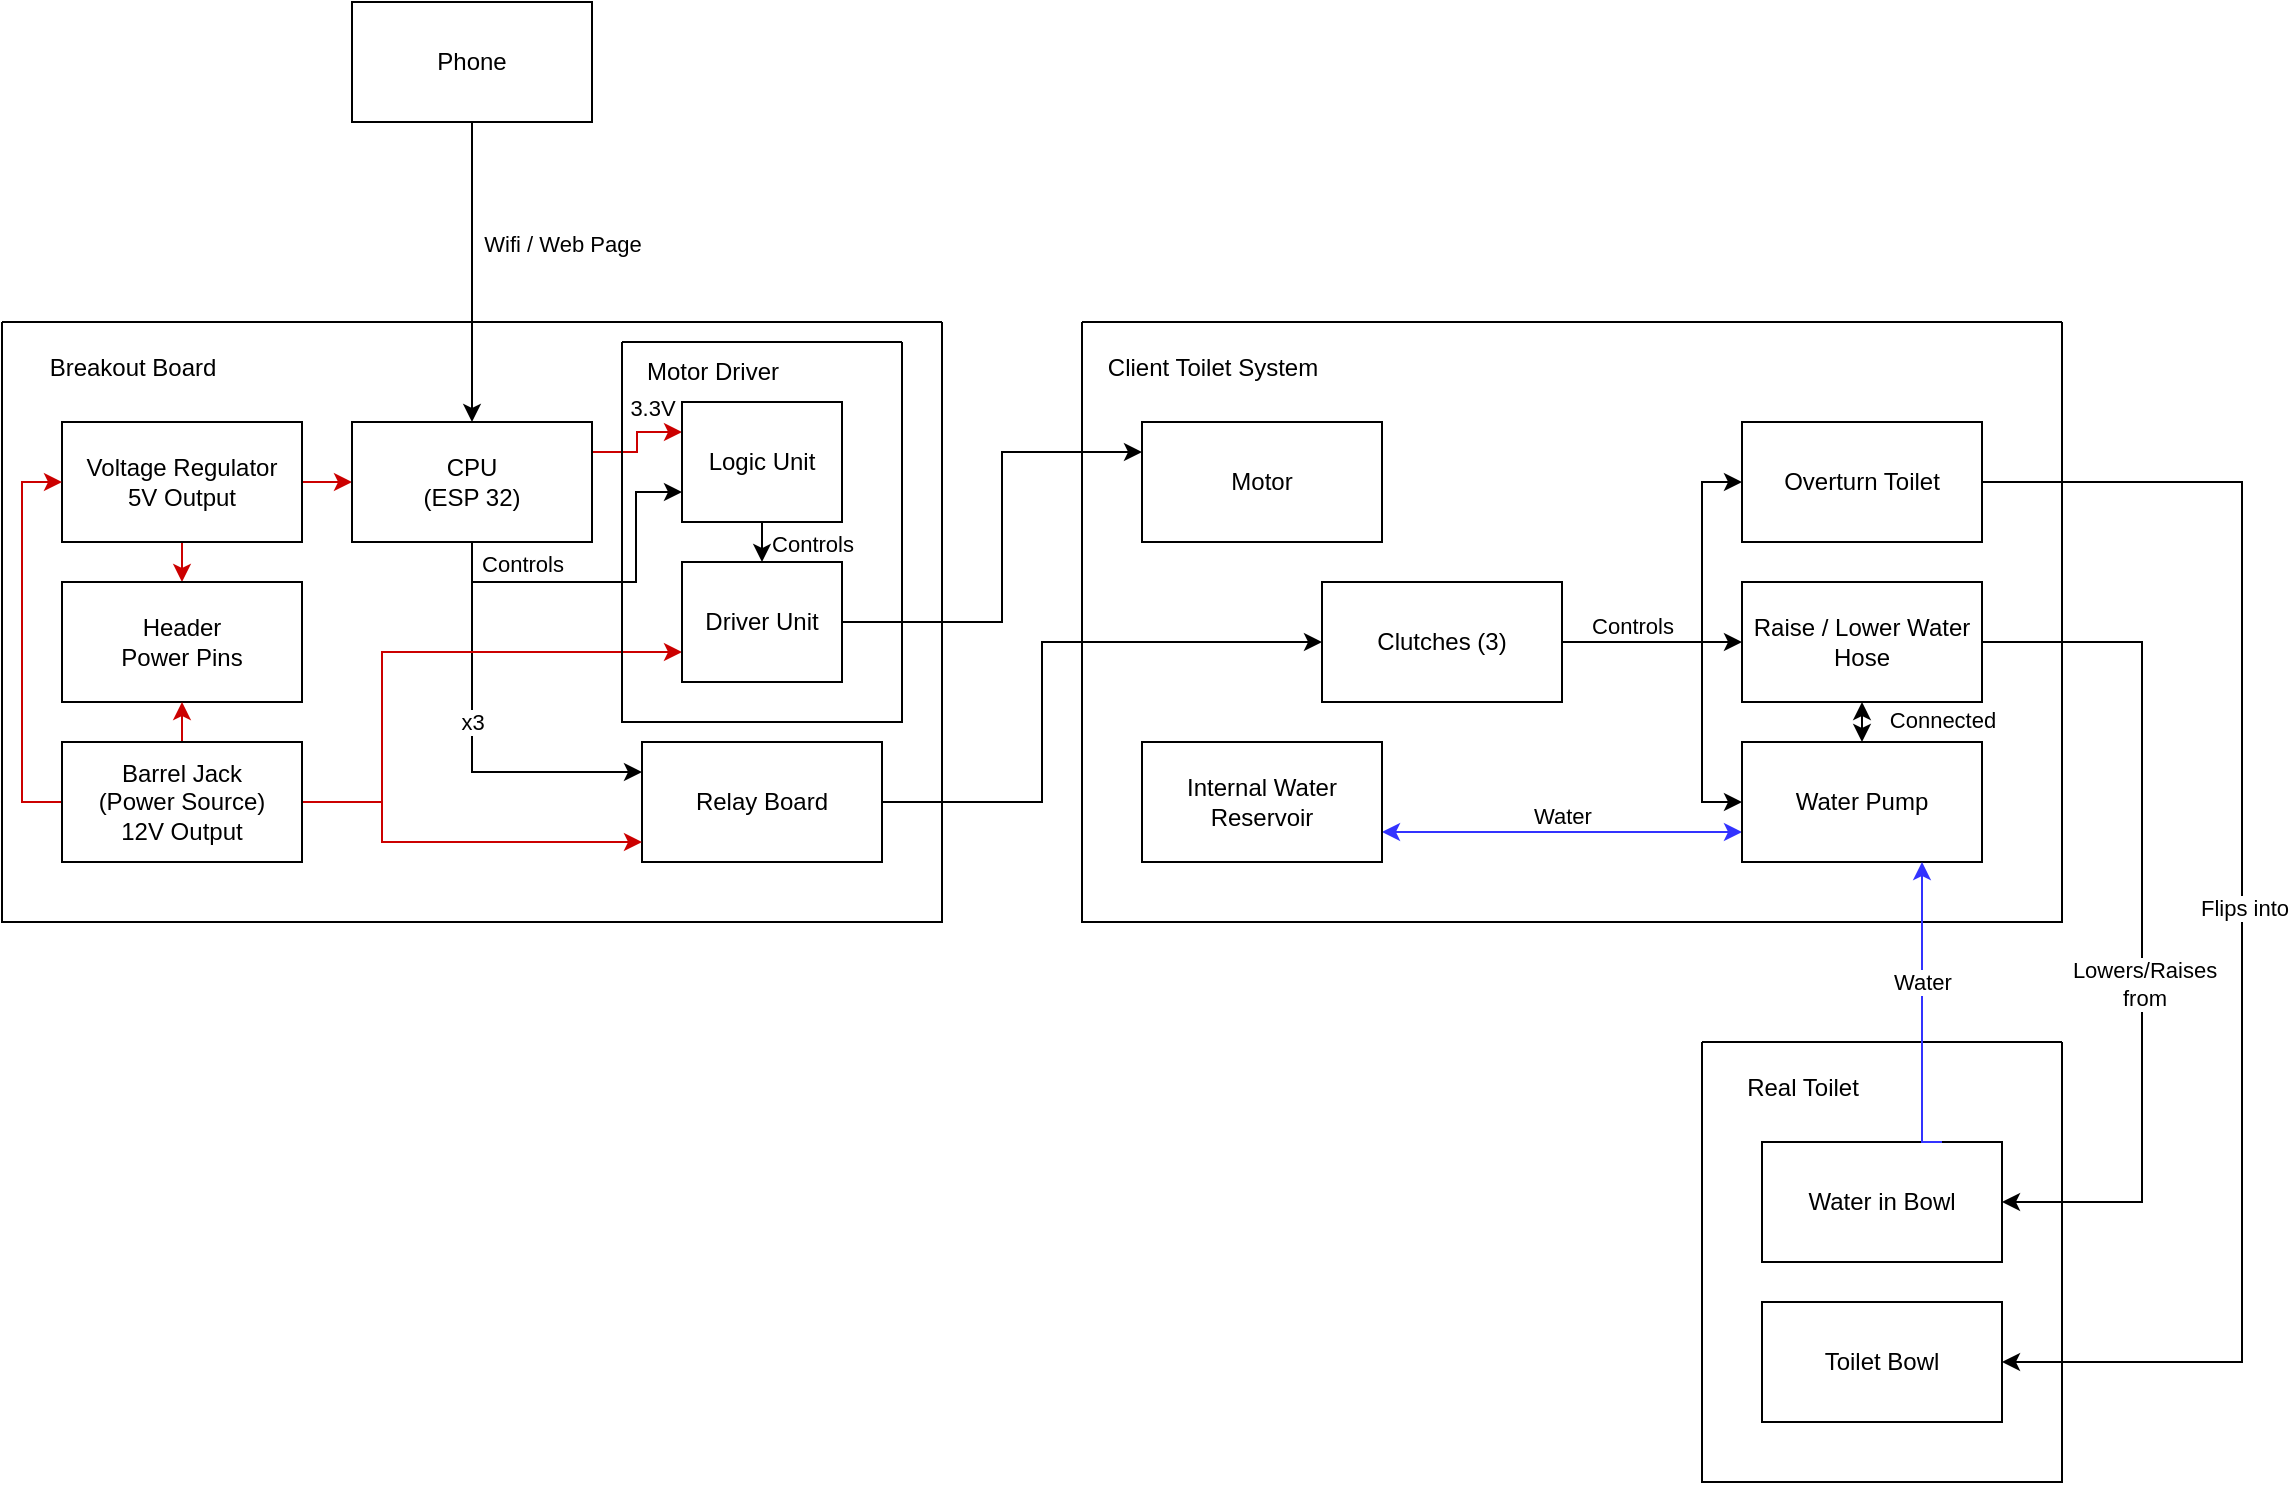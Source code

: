 <mxfile version="26.2.15">
  <diagram name="Page-1" id="GAes7sVVGK0C_AkjqECr">
    <mxGraphModel dx="925" dy="581" grid="1" gridSize="10" guides="1" tooltips="1" connect="1" arrows="1" fold="1" page="1" pageScale="1" pageWidth="850" pageHeight="1100" background="none" math="0" shadow="0">
      <root>
        <mxCell id="0" />
        <mxCell id="1" parent="0" />
        <mxCell id="APbUfEPHD9C4WzkEab46-6" value="" style="swimlane;startSize=0;" parent="1" vertex="1">
          <mxGeometry x="310" y="260" width="470" height="300" as="geometry" />
        </mxCell>
        <mxCell id="APbUfEPHD9C4WzkEab46-4" value="Relay Board" style="rounded=0;whiteSpace=wrap;html=1;" parent="APbUfEPHD9C4WzkEab46-6" vertex="1">
          <mxGeometry x="320" y="210" width="120" height="60" as="geometry" />
        </mxCell>
        <mxCell id="_B59z6X3roA04wszU9P2-5" style="edgeStyle=orthogonalEdgeStyle;rounded=0;orthogonalLoop=1;jettySize=auto;html=1;exitX=1;exitY=0.5;exitDx=0;exitDy=0;entryX=0;entryY=0.5;entryDx=0;entryDy=0;fillColor=#f8cecc;strokeColor=#CC0000;" parent="APbUfEPHD9C4WzkEab46-6" source="APbUfEPHD9C4WzkEab46-2" target="APbUfEPHD9C4WzkEab46-1" edge="1">
          <mxGeometry relative="1" as="geometry" />
        </mxCell>
        <mxCell id="_B59z6X3roA04wszU9P2-6" style="edgeStyle=orthogonalEdgeStyle;rounded=0;orthogonalLoop=1;jettySize=auto;html=1;exitX=0.5;exitY=1;exitDx=0;exitDy=0;entryX=0.5;entryY=0;entryDx=0;entryDy=0;fillColor=#f8cecc;strokeColor=#CC0000;" parent="APbUfEPHD9C4WzkEab46-6" source="APbUfEPHD9C4WzkEab46-2" target="APbUfEPHD9C4WzkEab46-3" edge="1">
          <mxGeometry relative="1" as="geometry" />
        </mxCell>
        <mxCell id="APbUfEPHD9C4WzkEab46-2" value="Voltage Regulator&lt;div&gt;5V Output&lt;/div&gt;" style="rounded=0;whiteSpace=wrap;html=1;" parent="APbUfEPHD9C4WzkEab46-6" vertex="1">
          <mxGeometry x="30" y="50" width="120" height="60" as="geometry" />
        </mxCell>
        <mxCell id="APbUfEPHD9C4WzkEab46-7" value="&lt;div&gt;&lt;span style=&quot;background-color: transparent; color: light-dark(rgb(0, 0, 0), rgb(255, 255, 255));&quot;&gt;Breakout Board&lt;/span&gt;&lt;/div&gt;" style="text;html=1;align=center;verticalAlign=middle;resizable=0;points=[];autosize=1;strokeColor=none;fillColor=none;" parent="APbUfEPHD9C4WzkEab46-6" vertex="1">
          <mxGeometry x="10" y="8" width="110" height="30" as="geometry" />
        </mxCell>
        <mxCell id="_B59z6X3roA04wszU9P2-15" style="edgeStyle=orthogonalEdgeStyle;rounded=0;orthogonalLoop=1;jettySize=auto;html=1;exitX=0.5;exitY=1;exitDx=0;exitDy=0;entryX=0;entryY=0.25;entryDx=0;entryDy=0;" parent="APbUfEPHD9C4WzkEab46-6" source="APbUfEPHD9C4WzkEab46-1" target="APbUfEPHD9C4WzkEab46-4" edge="1">
          <mxGeometry relative="1" as="geometry" />
        </mxCell>
        <mxCell id="_B59z6X3roA04wszU9P2-23" value="x3" style="edgeLabel;html=1;align=center;verticalAlign=middle;resizable=0;points=[];" parent="_B59z6X3roA04wszU9P2-15" vertex="1" connectable="0">
          <mxGeometry x="0.58" y="-1" relative="1" as="geometry">
            <mxPoint x="-43" y="-26" as="offset" />
          </mxGeometry>
        </mxCell>
        <mxCell id="_B59z6X3roA04wszU9P2-63" value="Controls" style="edgeLabel;html=1;align=center;verticalAlign=middle;resizable=0;points=[];" parent="_B59z6X3roA04wszU9P2-15" vertex="1" connectable="0">
          <mxGeometry x="-0.884" y="2" relative="1" as="geometry">
            <mxPoint x="23" y="-1" as="offset" />
          </mxGeometry>
        </mxCell>
        <mxCell id="_B59z6X3roA04wszU9P2-73" style="edgeStyle=orthogonalEdgeStyle;rounded=0;orthogonalLoop=1;jettySize=auto;html=1;exitX=0.5;exitY=1;exitDx=0;exitDy=0;entryX=0;entryY=0.75;entryDx=0;entryDy=0;" parent="APbUfEPHD9C4WzkEab46-6" source="APbUfEPHD9C4WzkEab46-1" target="APbUfEPHD9C4WzkEab46-5" edge="1">
          <mxGeometry relative="1" as="geometry">
            <Array as="points">
              <mxPoint x="235" y="130" />
              <mxPoint x="317" y="130" />
              <mxPoint x="317" y="85" />
            </Array>
          </mxGeometry>
        </mxCell>
        <mxCell id="_B59z6X3roA04wszU9P2-74" style="edgeStyle=orthogonalEdgeStyle;rounded=0;orthogonalLoop=1;jettySize=auto;html=1;exitX=1;exitY=0.25;exitDx=0;exitDy=0;entryX=0;entryY=0.25;entryDx=0;entryDy=0;strokeColor=#CC0000;" parent="APbUfEPHD9C4WzkEab46-6" source="APbUfEPHD9C4WzkEab46-1" target="APbUfEPHD9C4WzkEab46-5" edge="1">
          <mxGeometry relative="1" as="geometry" />
        </mxCell>
        <mxCell id="_B59z6X3roA04wszU9P2-77" value="3.3V" style="edgeLabel;html=1;align=center;verticalAlign=middle;resizable=0;points=[];" parent="_B59z6X3roA04wszU9P2-74" vertex="1" connectable="0">
          <mxGeometry x="-0.112" relative="1" as="geometry">
            <mxPoint x="7" y="-20" as="offset" />
          </mxGeometry>
        </mxCell>
        <mxCell id="APbUfEPHD9C4WzkEab46-1" value="CPU&lt;div&gt;(ESP 32)&lt;/div&gt;" style="rounded=0;whiteSpace=wrap;html=1;" parent="APbUfEPHD9C4WzkEab46-6" vertex="1">
          <mxGeometry x="175" y="50" width="120" height="60" as="geometry" />
        </mxCell>
        <mxCell id="APbUfEPHD9C4WzkEab46-3" value="Header&lt;div&gt;Power Pins&lt;/div&gt;" style="rounded=0;whiteSpace=wrap;html=1;" parent="APbUfEPHD9C4WzkEab46-6" vertex="1">
          <mxGeometry x="30" y="130" width="120" height="60" as="geometry" />
        </mxCell>
        <mxCell id="_B59z6X3roA04wszU9P2-7" style="edgeStyle=orthogonalEdgeStyle;rounded=0;orthogonalLoop=1;jettySize=auto;html=1;exitX=0;exitY=0.5;exitDx=0;exitDy=0;entryX=0;entryY=0.5;entryDx=0;entryDy=0;fillColor=#f8cecc;strokeColor=#CC0000;" parent="APbUfEPHD9C4WzkEab46-6" source="_B59z6X3roA04wszU9P2-1" target="APbUfEPHD9C4WzkEab46-2" edge="1">
          <mxGeometry relative="1" as="geometry" />
        </mxCell>
        <mxCell id="_B59z6X3roA04wszU9P2-9" style="edgeStyle=orthogonalEdgeStyle;rounded=0;orthogonalLoop=1;jettySize=auto;html=1;exitX=1;exitY=0.5;exitDx=0;exitDy=0;entryX=0;entryY=0.5;entryDx=0;entryDy=0;fillColor=#f8cecc;strokeColor=#CC0000;" parent="APbUfEPHD9C4WzkEab46-6" edge="1">
          <mxGeometry relative="1" as="geometry">
            <mxPoint x="150" y="260" as="sourcePoint" />
            <mxPoint x="320" y="260" as="targetPoint" />
            <Array as="points">
              <mxPoint x="150" y="240" />
              <mxPoint x="190" y="240" />
              <mxPoint x="190" y="260" />
            </Array>
          </mxGeometry>
        </mxCell>
        <mxCell id="_B59z6X3roA04wszU9P2-10" style="edgeStyle=orthogonalEdgeStyle;rounded=0;orthogonalLoop=1;jettySize=auto;html=1;exitX=0.5;exitY=0;exitDx=0;exitDy=0;entryX=0.5;entryY=1;entryDx=0;entryDy=0;fillColor=#f8cecc;strokeColor=#CC0000;" parent="APbUfEPHD9C4WzkEab46-6" source="_B59z6X3roA04wszU9P2-1" target="APbUfEPHD9C4WzkEab46-3" edge="1">
          <mxGeometry relative="1" as="geometry" />
        </mxCell>
        <mxCell id="_B59z6X3roA04wszU9P2-71" style="edgeStyle=orthogonalEdgeStyle;rounded=0;orthogonalLoop=1;jettySize=auto;html=1;exitX=1;exitY=0.5;exitDx=0;exitDy=0;entryX=0;entryY=0.75;entryDx=0;entryDy=0;strokeColor=#CC0000;" parent="APbUfEPHD9C4WzkEab46-6" source="_B59z6X3roA04wszU9P2-1" target="_B59z6X3roA04wszU9P2-70" edge="1">
          <mxGeometry relative="1" as="geometry">
            <Array as="points">
              <mxPoint x="190" y="240" />
              <mxPoint x="190" y="165" />
            </Array>
          </mxGeometry>
        </mxCell>
        <mxCell id="_B59z6X3roA04wszU9P2-1" value="Barrel Jack&lt;div&gt;(Power Source)&lt;/div&gt;&lt;div&gt;12V O&lt;span style=&quot;background-color: transparent; color: light-dark(rgb(0, 0, 0), rgb(255, 255, 255));&quot;&gt;utput&lt;/span&gt;&lt;/div&gt;" style="rounded=0;whiteSpace=wrap;html=1;" parent="APbUfEPHD9C4WzkEab46-6" vertex="1">
          <mxGeometry x="30" y="210" width="120" height="60" as="geometry" />
        </mxCell>
        <mxCell id="_B59z6X3roA04wszU9P2-65" value="" style="swimlane;startSize=0;" parent="APbUfEPHD9C4WzkEab46-6" vertex="1">
          <mxGeometry x="310" y="10" width="140" height="190" as="geometry">
            <mxRectangle x="310" y="38" width="50" height="40" as="alternateBounds" />
          </mxGeometry>
        </mxCell>
        <mxCell id="_B59z6X3roA04wszU9P2-78" style="edgeStyle=orthogonalEdgeStyle;rounded=0;orthogonalLoop=1;jettySize=auto;html=1;exitX=0.5;exitY=1;exitDx=0;exitDy=0;entryX=0.5;entryY=0;entryDx=0;entryDy=0;" parent="_B59z6X3roA04wszU9P2-65" source="APbUfEPHD9C4WzkEab46-5" target="_B59z6X3roA04wszU9P2-70" edge="1">
          <mxGeometry relative="1" as="geometry" />
        </mxCell>
        <mxCell id="_B59z6X3roA04wszU9P2-79" value="Controls" style="edgeLabel;html=1;align=center;verticalAlign=middle;resizable=0;points=[];" parent="_B59z6X3roA04wszU9P2-78" vertex="1" connectable="0">
          <mxGeometry x="-0.066" y="4" relative="1" as="geometry">
            <mxPoint x="21" y="1" as="offset" />
          </mxGeometry>
        </mxCell>
        <mxCell id="APbUfEPHD9C4WzkEab46-5" value="Logic Unit" style="rounded=0;whiteSpace=wrap;html=1;" parent="_B59z6X3roA04wszU9P2-65" vertex="1">
          <mxGeometry x="30" y="30" width="80" height="60" as="geometry" />
        </mxCell>
        <mxCell id="_B59z6X3roA04wszU9P2-69" value="Motor Driver" style="text;html=1;align=center;verticalAlign=middle;resizable=0;points=[];autosize=1;strokeColor=none;fillColor=none;" parent="_B59z6X3roA04wszU9P2-65" vertex="1">
          <mxGeometry width="90" height="30" as="geometry" />
        </mxCell>
        <mxCell id="_B59z6X3roA04wszU9P2-70" value="Driver Unit" style="rounded=0;whiteSpace=wrap;html=1;" parent="_B59z6X3roA04wszU9P2-65" vertex="1">
          <mxGeometry x="30" y="110" width="80" height="60" as="geometry" />
        </mxCell>
        <mxCell id="APbUfEPHD9C4WzkEab46-22" value="" style="swimlane;startSize=0;" parent="1" vertex="1">
          <mxGeometry x="850" y="260" width="490" height="300" as="geometry" />
        </mxCell>
        <mxCell id="APbUfEPHD9C4WzkEab46-26" value="Client Toilet System" style="text;html=1;align=center;verticalAlign=middle;resizable=0;points=[];autosize=1;strokeColor=none;fillColor=none;" parent="APbUfEPHD9C4WzkEab46-22" vertex="1">
          <mxGeometry y="8" width="130" height="30" as="geometry" />
        </mxCell>
        <mxCell id="APbUfEPHD9C4WzkEab46-27" value="Motor" style="rounded=0;whiteSpace=wrap;html=1;" parent="APbUfEPHD9C4WzkEab46-22" vertex="1">
          <mxGeometry x="30" y="50" width="120" height="60" as="geometry" />
        </mxCell>
        <mxCell id="_B59z6X3roA04wszU9P2-36" value="Overturn Toilet" style="rounded=0;whiteSpace=wrap;html=1;" parent="APbUfEPHD9C4WzkEab46-22" vertex="1">
          <mxGeometry x="330" y="50" width="120" height="60" as="geometry" />
        </mxCell>
        <mxCell id="_B59z6X3roA04wszU9P2-60" style="edgeStyle=orthogonalEdgeStyle;rounded=0;orthogonalLoop=1;jettySize=auto;html=1;exitX=0.5;exitY=1;exitDx=0;exitDy=0;entryX=0.5;entryY=0;entryDx=0;entryDy=0;startArrow=classic;startFill=1;" parent="APbUfEPHD9C4WzkEab46-22" source="_B59z6X3roA04wszU9P2-37" target="APbUfEPHD9C4WzkEab46-28" edge="1">
          <mxGeometry relative="1" as="geometry" />
        </mxCell>
        <mxCell id="_B59z6X3roA04wszU9P2-61" value="Connected" style="edgeLabel;html=1;align=center;verticalAlign=middle;resizable=0;points=[];" parent="_B59z6X3roA04wszU9P2-60" vertex="1" connectable="0">
          <mxGeometry x="-0.11" y="1" relative="1" as="geometry">
            <mxPoint x="39" as="offset" />
          </mxGeometry>
        </mxCell>
        <mxCell id="_B59z6X3roA04wszU9P2-37" value="Raise / Lower Water Hose" style="rounded=0;whiteSpace=wrap;html=1;" parent="APbUfEPHD9C4WzkEab46-22" vertex="1">
          <mxGeometry x="330" y="130" width="120" height="60" as="geometry" />
        </mxCell>
        <mxCell id="_B59z6X3roA04wszU9P2-51" style="edgeStyle=orthogonalEdgeStyle;rounded=0;orthogonalLoop=1;jettySize=auto;html=1;exitX=0;exitY=0.75;exitDx=0;exitDy=0;entryX=1;entryY=0.75;entryDx=0;entryDy=0;fillColor=#dae8fc;strokeColor=#3333FF;startArrow=classic;startFill=1;" parent="APbUfEPHD9C4WzkEab46-22" source="APbUfEPHD9C4WzkEab46-28" target="_B59z6X3roA04wszU9P2-42" edge="1">
          <mxGeometry relative="1" as="geometry" />
        </mxCell>
        <mxCell id="_B59z6X3roA04wszU9P2-53" value="Water" style="edgeLabel;html=1;align=center;verticalAlign=middle;resizable=0;points=[];" parent="_B59z6X3roA04wszU9P2-51" vertex="1" connectable="0">
          <mxGeometry x="0.034" y="4" relative="1" as="geometry">
            <mxPoint x="3" y="-12" as="offset" />
          </mxGeometry>
        </mxCell>
        <mxCell id="APbUfEPHD9C4WzkEab46-28" value="Water Pump" style="rounded=0;whiteSpace=wrap;html=1;" parent="APbUfEPHD9C4WzkEab46-22" vertex="1">
          <mxGeometry x="330" y="210" width="120" height="60" as="geometry" />
        </mxCell>
        <mxCell id="_B59z6X3roA04wszU9P2-44" style="edgeStyle=orthogonalEdgeStyle;rounded=0;orthogonalLoop=1;jettySize=auto;html=1;exitX=1;exitY=0.5;exitDx=0;exitDy=0;entryX=0;entryY=0.5;entryDx=0;entryDy=0;" parent="APbUfEPHD9C4WzkEab46-22" source="APbUfEPHD9C4WzkEab46-24" target="_B59z6X3roA04wszU9P2-36" edge="1">
          <mxGeometry relative="1" as="geometry">
            <Array as="points">
              <mxPoint x="310" y="160" />
              <mxPoint x="310" y="80" />
            </Array>
          </mxGeometry>
        </mxCell>
        <mxCell id="_B59z6X3roA04wszU9P2-45" style="edgeStyle=orthogonalEdgeStyle;rounded=0;orthogonalLoop=1;jettySize=auto;html=1;exitX=1;exitY=0.5;exitDx=0;exitDy=0;entryX=0;entryY=0.5;entryDx=0;entryDy=0;" parent="APbUfEPHD9C4WzkEab46-22" source="APbUfEPHD9C4WzkEab46-24" target="_B59z6X3roA04wszU9P2-37" edge="1">
          <mxGeometry relative="1" as="geometry" />
        </mxCell>
        <mxCell id="_B59z6X3roA04wszU9P2-46" style="edgeStyle=orthogonalEdgeStyle;rounded=0;orthogonalLoop=1;jettySize=auto;html=1;exitX=1;exitY=0.5;exitDx=0;exitDy=0;entryX=0;entryY=0.5;entryDx=0;entryDy=0;" parent="APbUfEPHD9C4WzkEab46-22" source="APbUfEPHD9C4WzkEab46-24" target="APbUfEPHD9C4WzkEab46-28" edge="1">
          <mxGeometry relative="1" as="geometry">
            <Array as="points">
              <mxPoint x="310" y="160" />
              <mxPoint x="310" y="240" />
            </Array>
          </mxGeometry>
        </mxCell>
        <mxCell id="_B59z6X3roA04wszU9P2-62" value="Controls" style="edgeLabel;html=1;align=center;verticalAlign=middle;resizable=0;points=[];" parent="_B59z6X3roA04wszU9P2-46" vertex="1" connectable="0">
          <mxGeometry x="-0.664" y="1" relative="1" as="geometry">
            <mxPoint x="6" y="-7" as="offset" />
          </mxGeometry>
        </mxCell>
        <mxCell id="APbUfEPHD9C4WzkEab46-24" value="Clutches (3)" style="rounded=0;whiteSpace=wrap;html=1;" parent="APbUfEPHD9C4WzkEab46-22" vertex="1">
          <mxGeometry x="120" y="130" width="120" height="60" as="geometry" />
        </mxCell>
        <mxCell id="_B59z6X3roA04wszU9P2-42" value="Internal Water Reservoir" style="rounded=0;whiteSpace=wrap;html=1;" parent="APbUfEPHD9C4WzkEab46-22" vertex="1">
          <mxGeometry x="30" y="210" width="120" height="60" as="geometry" />
        </mxCell>
        <mxCell id="_B59z6X3roA04wszU9P2-13" style="edgeStyle=orthogonalEdgeStyle;rounded=0;orthogonalLoop=1;jettySize=auto;html=1;exitX=1;exitY=0.5;exitDx=0;exitDy=0;entryX=0;entryY=0.25;entryDx=0;entryDy=0;" parent="1" source="_B59z6X3roA04wszU9P2-70" target="APbUfEPHD9C4WzkEab46-27" edge="1">
          <mxGeometry relative="1" as="geometry">
            <Array as="points">
              <mxPoint x="810" y="410" />
              <mxPoint x="810" y="325" />
            </Array>
          </mxGeometry>
        </mxCell>
        <mxCell id="_B59z6X3roA04wszU9P2-29" value="" style="swimlane;startSize=0;" parent="1" vertex="1">
          <mxGeometry x="1160" y="620" width="180" height="220" as="geometry" />
        </mxCell>
        <mxCell id="_B59z6X3roA04wszU9P2-31" value="Real Toilet" style="text;html=1;align=center;verticalAlign=middle;resizable=0;points=[];autosize=1;strokeColor=none;fillColor=none;" parent="_B59z6X3roA04wszU9P2-29" vertex="1">
          <mxGeometry x="10" y="8" width="80" height="30" as="geometry" />
        </mxCell>
        <mxCell id="_B59z6X3roA04wszU9P2-32" value="Water in Bowl" style="rounded=0;whiteSpace=wrap;html=1;" parent="_B59z6X3roA04wszU9P2-29" vertex="1">
          <mxGeometry x="30" y="50" width="120" height="60" as="geometry" />
        </mxCell>
        <mxCell id="_B59z6X3roA04wszU9P2-55" value="Toilet Bowl" style="rounded=0;whiteSpace=wrap;html=1;" parent="_B59z6X3roA04wszU9P2-29" vertex="1">
          <mxGeometry x="30" y="130" width="120" height="60" as="geometry" />
        </mxCell>
        <mxCell id="_B59z6X3roA04wszU9P2-43" style="edgeStyle=orthogonalEdgeStyle;rounded=0;orthogonalLoop=1;jettySize=auto;html=1;exitX=1;exitY=0.5;exitDx=0;exitDy=0;entryX=0;entryY=0.5;entryDx=0;entryDy=0;" parent="1" source="APbUfEPHD9C4WzkEab46-4" target="APbUfEPHD9C4WzkEab46-24" edge="1">
          <mxGeometry relative="1" as="geometry">
            <Array as="points">
              <mxPoint x="830" y="500" />
              <mxPoint x="830" y="420" />
            </Array>
          </mxGeometry>
        </mxCell>
        <mxCell id="_B59z6X3roA04wszU9P2-50" style="edgeStyle=orthogonalEdgeStyle;rounded=0;orthogonalLoop=1;jettySize=auto;html=1;exitX=0.75;exitY=0;exitDx=0;exitDy=0;entryX=0.75;entryY=1;entryDx=0;entryDy=0;fillColor=#dae8fc;strokeColor=#3333FF;" parent="1" source="_B59z6X3roA04wszU9P2-32" target="APbUfEPHD9C4WzkEab46-28" edge="1">
          <mxGeometry relative="1" as="geometry">
            <Array as="points">
              <mxPoint x="1270" y="670" />
            </Array>
          </mxGeometry>
        </mxCell>
        <mxCell id="_B59z6X3roA04wszU9P2-52" value="Water" style="edgeLabel;html=1;align=center;verticalAlign=middle;resizable=0;points=[];" parent="_B59z6X3roA04wszU9P2-50" vertex="1" connectable="0">
          <mxGeometry x="0.27" relative="1" as="geometry">
            <mxPoint y="5" as="offset" />
          </mxGeometry>
        </mxCell>
        <mxCell id="_B59z6X3roA04wszU9P2-56" style="edgeStyle=orthogonalEdgeStyle;rounded=0;orthogonalLoop=1;jettySize=auto;html=1;exitX=1;exitY=0.5;exitDx=0;exitDy=0;entryX=1;entryY=0.5;entryDx=0;entryDy=0;" parent="1" source="_B59z6X3roA04wszU9P2-36" target="_B59z6X3roA04wszU9P2-55" edge="1">
          <mxGeometry relative="1" as="geometry">
            <mxPoint x="1400" y="490.0" as="targetPoint" />
            <Array as="points">
              <mxPoint x="1430" y="340" />
              <mxPoint x="1430" y="780" />
            </Array>
          </mxGeometry>
        </mxCell>
        <mxCell id="_B59z6X3roA04wszU9P2-57" value="Flips into" style="edgeLabel;html=1;align=center;verticalAlign=middle;resizable=0;points=[];" parent="_B59z6X3roA04wszU9P2-56" vertex="1" connectable="0">
          <mxGeometry x="-0.006" y="1" relative="1" as="geometry">
            <mxPoint as="offset" />
          </mxGeometry>
        </mxCell>
        <mxCell id="_B59z6X3roA04wszU9P2-58" style="edgeStyle=orthogonalEdgeStyle;rounded=0;orthogonalLoop=1;jettySize=auto;html=1;exitX=1;exitY=0.5;exitDx=0;exitDy=0;entryX=1;entryY=0.5;entryDx=0;entryDy=0;" parent="1" source="_B59z6X3roA04wszU9P2-37" target="_B59z6X3roA04wszU9P2-32" edge="1">
          <mxGeometry relative="1" as="geometry">
            <mxPoint x="1440" y="410.0" as="sourcePoint" />
            <mxPoint x="1380" y="700" as="targetPoint" />
            <Array as="points">
              <mxPoint x="1380" y="420" />
              <mxPoint x="1380" y="700" />
            </Array>
          </mxGeometry>
        </mxCell>
        <mxCell id="_B59z6X3roA04wszU9P2-59" value="Lowers/Raises&lt;div&gt;from&lt;/div&gt;" style="edgeLabel;html=1;align=center;verticalAlign=middle;resizable=0;points=[];" parent="_B59z6X3roA04wszU9P2-58" vertex="1" connectable="0">
          <mxGeometry x="0.082" y="1" relative="1" as="geometry">
            <mxPoint y="18" as="offset" />
          </mxGeometry>
        </mxCell>
        <mxCell id="_B59z6X3roA04wszU9P2-85" style="edgeStyle=orthogonalEdgeStyle;rounded=0;orthogonalLoop=1;jettySize=auto;html=1;exitX=0.5;exitY=1;exitDx=0;exitDy=0;entryX=0.5;entryY=0;entryDx=0;entryDy=0;" parent="1" source="_B59z6X3roA04wszU9P2-84" target="APbUfEPHD9C4WzkEab46-1" edge="1">
          <mxGeometry relative="1" as="geometry" />
        </mxCell>
        <mxCell id="_B59z6X3roA04wszU9P2-86" value="Wifi / Web Page" style="edgeLabel;html=1;align=center;verticalAlign=middle;resizable=0;points=[];" parent="_B59z6X3roA04wszU9P2-85" vertex="1" connectable="0">
          <mxGeometry x="-0.188" y="-3" relative="1" as="geometry">
            <mxPoint x="48" as="offset" />
          </mxGeometry>
        </mxCell>
        <mxCell id="_B59z6X3roA04wszU9P2-84" value="Phone" style="rounded=0;whiteSpace=wrap;html=1;" parent="1" vertex="1">
          <mxGeometry x="485" y="100" width="120" height="60" as="geometry" />
        </mxCell>
      </root>
    </mxGraphModel>
  </diagram>
</mxfile>

